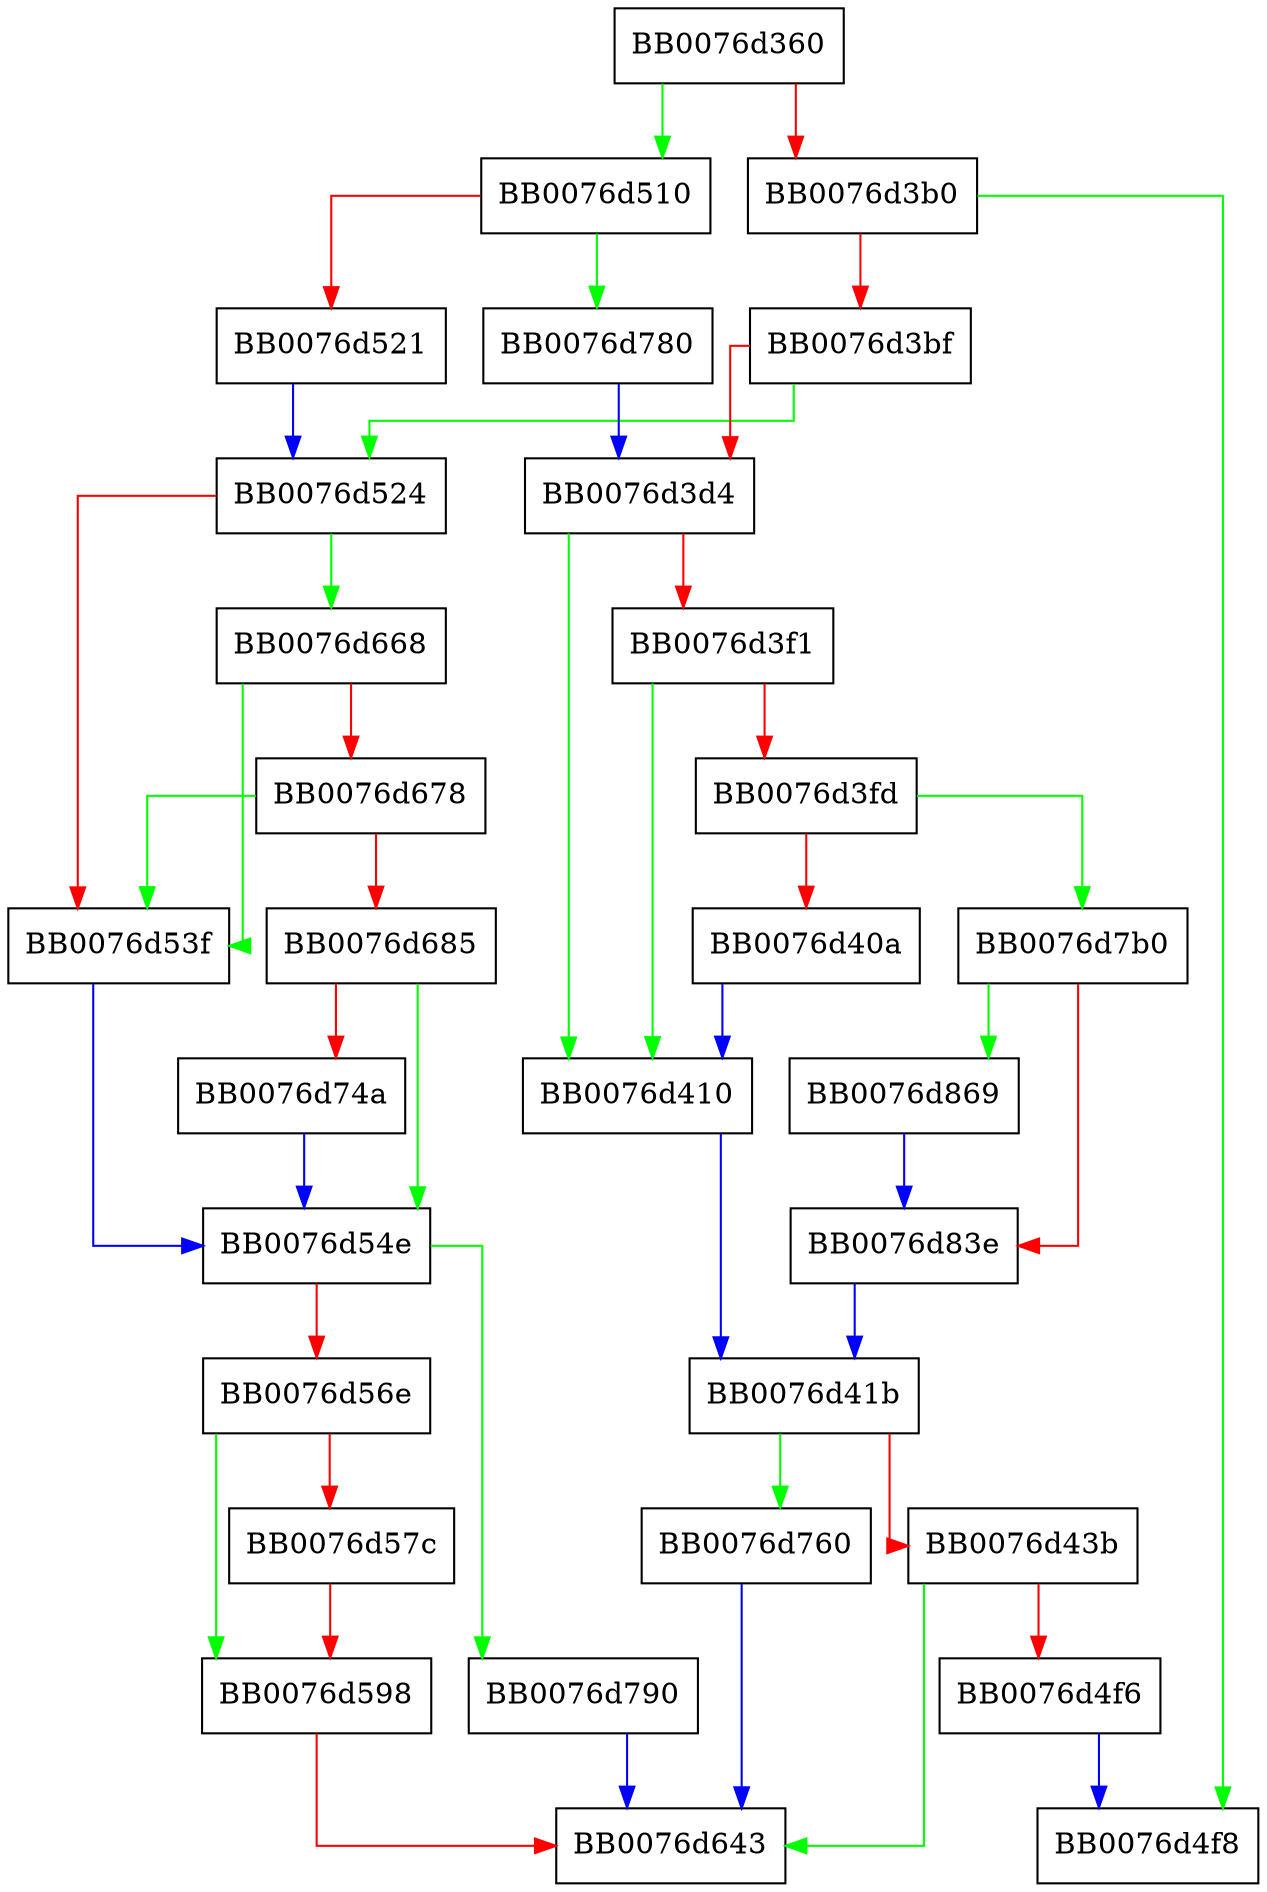 digraph rc4_hmac_md5_cipher {
  node [shape="box"];
  graph [splines=ortho];
  BB0076d360 -> BB0076d510 [color="green"];
  BB0076d360 -> BB0076d3b0 [color="red"];
  BB0076d3b0 -> BB0076d4f8 [color="green"];
  BB0076d3b0 -> BB0076d3bf [color="red"];
  BB0076d3bf -> BB0076d524 [color="green"];
  BB0076d3bf -> BB0076d3d4 [color="red"];
  BB0076d3d4 -> BB0076d410 [color="green"];
  BB0076d3d4 -> BB0076d3f1 [color="red"];
  BB0076d3f1 -> BB0076d410 [color="green"];
  BB0076d3f1 -> BB0076d3fd [color="red"];
  BB0076d3fd -> BB0076d7b0 [color="green"];
  BB0076d3fd -> BB0076d40a [color="red"];
  BB0076d40a -> BB0076d410 [color="blue"];
  BB0076d410 -> BB0076d41b [color="blue"];
  BB0076d41b -> BB0076d760 [color="green"];
  BB0076d41b -> BB0076d43b [color="red"];
  BB0076d43b -> BB0076d643 [color="green"];
  BB0076d43b -> BB0076d4f6 [color="red"];
  BB0076d4f6 -> BB0076d4f8 [color="blue"];
  BB0076d510 -> BB0076d780 [color="green"];
  BB0076d510 -> BB0076d521 [color="red"];
  BB0076d521 -> BB0076d524 [color="blue"];
  BB0076d524 -> BB0076d668 [color="green"];
  BB0076d524 -> BB0076d53f [color="red"];
  BB0076d53f -> BB0076d54e [color="blue"];
  BB0076d54e -> BB0076d790 [color="green"];
  BB0076d54e -> BB0076d56e [color="red"];
  BB0076d56e -> BB0076d598 [color="green"];
  BB0076d56e -> BB0076d57c [color="red"];
  BB0076d57c -> BB0076d598 [color="red"];
  BB0076d598 -> BB0076d643 [color="red"];
  BB0076d668 -> BB0076d53f [color="green"];
  BB0076d668 -> BB0076d678 [color="red"];
  BB0076d678 -> BB0076d53f [color="green"];
  BB0076d678 -> BB0076d685 [color="red"];
  BB0076d685 -> BB0076d54e [color="green"];
  BB0076d685 -> BB0076d74a [color="red"];
  BB0076d74a -> BB0076d54e [color="blue"];
  BB0076d760 -> BB0076d643 [color="blue"];
  BB0076d780 -> BB0076d3d4 [color="blue"];
  BB0076d790 -> BB0076d643 [color="blue"];
  BB0076d7b0 -> BB0076d869 [color="green"];
  BB0076d7b0 -> BB0076d83e [color="red"];
  BB0076d83e -> BB0076d41b [color="blue"];
  BB0076d869 -> BB0076d83e [color="blue"];
}
